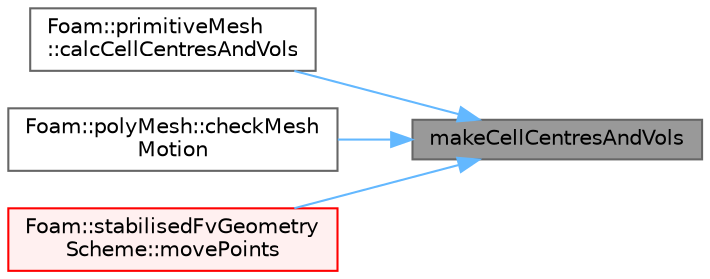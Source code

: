 digraph "makeCellCentresAndVols"
{
 // LATEX_PDF_SIZE
  bgcolor="transparent";
  edge [fontname=Helvetica,fontsize=10,labelfontname=Helvetica,labelfontsize=10];
  node [fontname=Helvetica,fontsize=10,shape=box,height=0.2,width=0.4];
  rankdir="RL";
  Node1 [id="Node000001",label="makeCellCentresAndVols",height=0.2,width=0.4,color="gray40", fillcolor="grey60", style="filled", fontcolor="black",tooltip=" "];
  Node1 -> Node2 [id="edge1_Node000001_Node000002",dir="back",color="steelblue1",style="solid",tooltip=" "];
  Node2 [id="Node000002",label="Foam::primitiveMesh\l::calcCellCentresAndVols",height=0.2,width=0.4,color="grey40", fillcolor="white", style="filled",URL="$classFoam_1_1primitiveMesh.html#a94b718690e507f1997a6e4e9a2c6dce2",tooltip=" "];
  Node1 -> Node3 [id="edge2_Node000001_Node000003",dir="back",color="steelblue1",style="solid",tooltip=" "];
  Node3 [id="Node000003",label="Foam::polyMesh::checkMesh\lMotion",height=0.2,width=0.4,color="grey40", fillcolor="white", style="filled",URL="$classFoam_1_1polyMesh.html#af63c60f945138c46fd0e153328508227",tooltip=" "];
  Node1 -> Node4 [id="edge3_Node000001_Node000004",dir="back",color="steelblue1",style="solid",tooltip=" "];
  Node4 [id="Node000004",label="Foam::stabilisedFvGeometry\lScheme::movePoints",height=0.2,width=0.4,color="red", fillcolor="#FFF0F0", style="filled",URL="$classFoam_1_1stabilisedFvGeometryScheme.html#a6515a3b20e9603401422337166c347f2",tooltip=" "];
}
